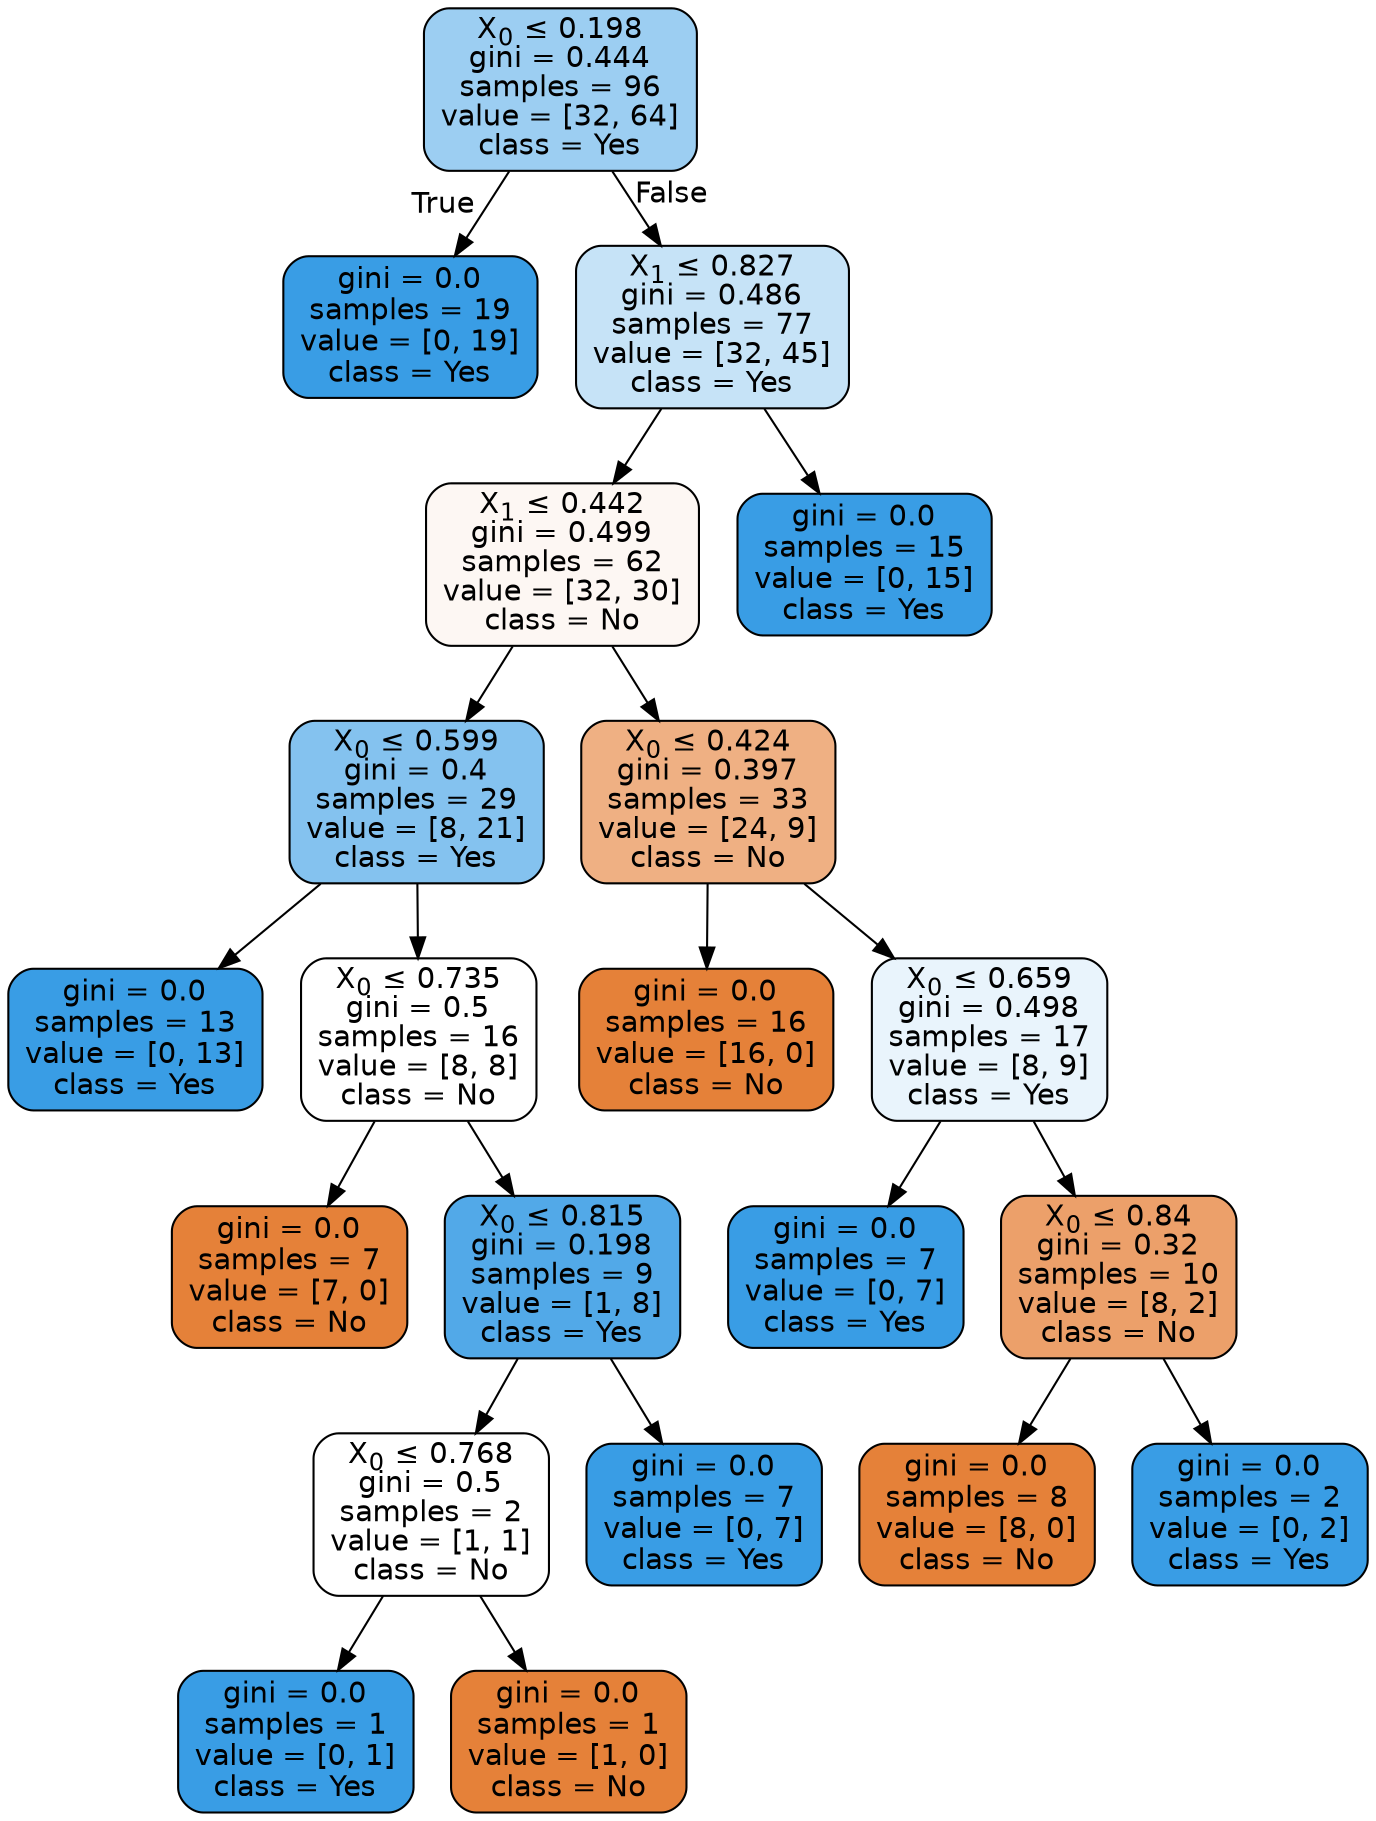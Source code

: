 digraph Tree {
node [shape=box, style="filled, rounded", color="black", fontname=helvetica] ;
edge [fontname=helvetica] ;
0 [label=<X<SUB>0</SUB> &le; 0.198<br/>gini = 0.444<br/>samples = 96<br/>value = [32, 64]<br/>class = Yes>, fillcolor="#9ccef2"] ;
1 [label=<gini = 0.0<br/>samples = 19<br/>value = [0, 19]<br/>class = Yes>, fillcolor="#399de5"] ;
0 -> 1 [labeldistance=2.5, labelangle=45, headlabel="True"] ;
2 [label=<X<SUB>1</SUB> &le; 0.827<br/>gini = 0.486<br/>samples = 77<br/>value = [32, 45]<br/>class = Yes>, fillcolor="#c6e3f7"] ;
0 -> 2 [labeldistance=2.5, labelangle=-45, headlabel="False"] ;
3 [label=<X<SUB>1</SUB> &le; 0.442<br/>gini = 0.499<br/>samples = 62<br/>value = [32, 30]<br/>class = No>, fillcolor="#fdf7f3"] ;
2 -> 3 ;
4 [label=<X<SUB>0</SUB> &le; 0.599<br/>gini = 0.4<br/>samples = 29<br/>value = [8, 21]<br/>class = Yes>, fillcolor="#84c2ef"] ;
3 -> 4 ;
5 [label=<gini = 0.0<br/>samples = 13<br/>value = [0, 13]<br/>class = Yes>, fillcolor="#399de5"] ;
4 -> 5 ;
6 [label=<X<SUB>0</SUB> &le; 0.735<br/>gini = 0.5<br/>samples = 16<br/>value = [8, 8]<br/>class = No>, fillcolor="#ffffff"] ;
4 -> 6 ;
7 [label=<gini = 0.0<br/>samples = 7<br/>value = [7, 0]<br/>class = No>, fillcolor="#e58139"] ;
6 -> 7 ;
8 [label=<X<SUB>0</SUB> &le; 0.815<br/>gini = 0.198<br/>samples = 9<br/>value = [1, 8]<br/>class = Yes>, fillcolor="#52a9e8"] ;
6 -> 8 ;
9 [label=<X<SUB>0</SUB> &le; 0.768<br/>gini = 0.5<br/>samples = 2<br/>value = [1, 1]<br/>class = No>, fillcolor="#ffffff"] ;
8 -> 9 ;
10 [label=<gini = 0.0<br/>samples = 1<br/>value = [0, 1]<br/>class = Yes>, fillcolor="#399de5"] ;
9 -> 10 ;
11 [label=<gini = 0.0<br/>samples = 1<br/>value = [1, 0]<br/>class = No>, fillcolor="#e58139"] ;
9 -> 11 ;
12 [label=<gini = 0.0<br/>samples = 7<br/>value = [0, 7]<br/>class = Yes>, fillcolor="#399de5"] ;
8 -> 12 ;
13 [label=<X<SUB>0</SUB> &le; 0.424<br/>gini = 0.397<br/>samples = 33<br/>value = [24, 9]<br/>class = No>, fillcolor="#efb083"] ;
3 -> 13 ;
14 [label=<gini = 0.0<br/>samples = 16<br/>value = [16, 0]<br/>class = No>, fillcolor="#e58139"] ;
13 -> 14 ;
15 [label=<X<SUB>0</SUB> &le; 0.659<br/>gini = 0.498<br/>samples = 17<br/>value = [8, 9]<br/>class = Yes>, fillcolor="#e9f4fc"] ;
13 -> 15 ;
16 [label=<gini = 0.0<br/>samples = 7<br/>value = [0, 7]<br/>class = Yes>, fillcolor="#399de5"] ;
15 -> 16 ;
17 [label=<X<SUB>0</SUB> &le; 0.84<br/>gini = 0.32<br/>samples = 10<br/>value = [8, 2]<br/>class = No>, fillcolor="#eca06a"] ;
15 -> 17 ;
18 [label=<gini = 0.0<br/>samples = 8<br/>value = [8, 0]<br/>class = No>, fillcolor="#e58139"] ;
17 -> 18 ;
19 [label=<gini = 0.0<br/>samples = 2<br/>value = [0, 2]<br/>class = Yes>, fillcolor="#399de5"] ;
17 -> 19 ;
20 [label=<gini = 0.0<br/>samples = 15<br/>value = [0, 15]<br/>class = Yes>, fillcolor="#399de5"] ;
2 -> 20 ;
}